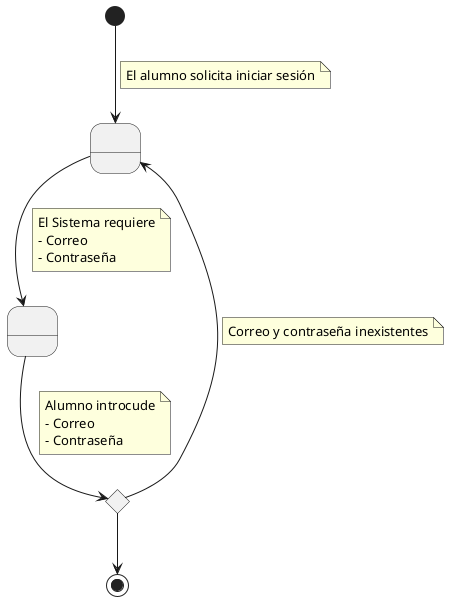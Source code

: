@startuml

state " " as Estado1
state " " as Estado2

[*] --> Estado1
    note on link
        El alumno solicita iniciar sesión
    end note
Estado1 --> Estado2
    note on link
        El Sistema requiere
        - Correo
        - Contraseña
    end note
state rombo <<choice>>
Estado2 --> rombo
note on link
    Alumno introcude
    - Correo
    - Contraseña
end note
rombo --> [*]
rombo --> Estado1
    note on link
    Correo y contraseña inexistentes
    end note
@enduml
